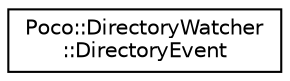 digraph "Graphical Class Hierarchy"
{
 // LATEX_PDF_SIZE
  edge [fontname="Helvetica",fontsize="10",labelfontname="Helvetica",labelfontsize="10"];
  node [fontname="Helvetica",fontsize="10",shape=record];
  rankdir="LR";
  Node0 [label="Poco::DirectoryWatcher\l::DirectoryEvent",height=0.2,width=0.4,color="black", fillcolor="white", style="filled",URL="$structPoco_1_1DirectoryWatcher_1_1DirectoryEvent.html",tooltip=" "];
}
